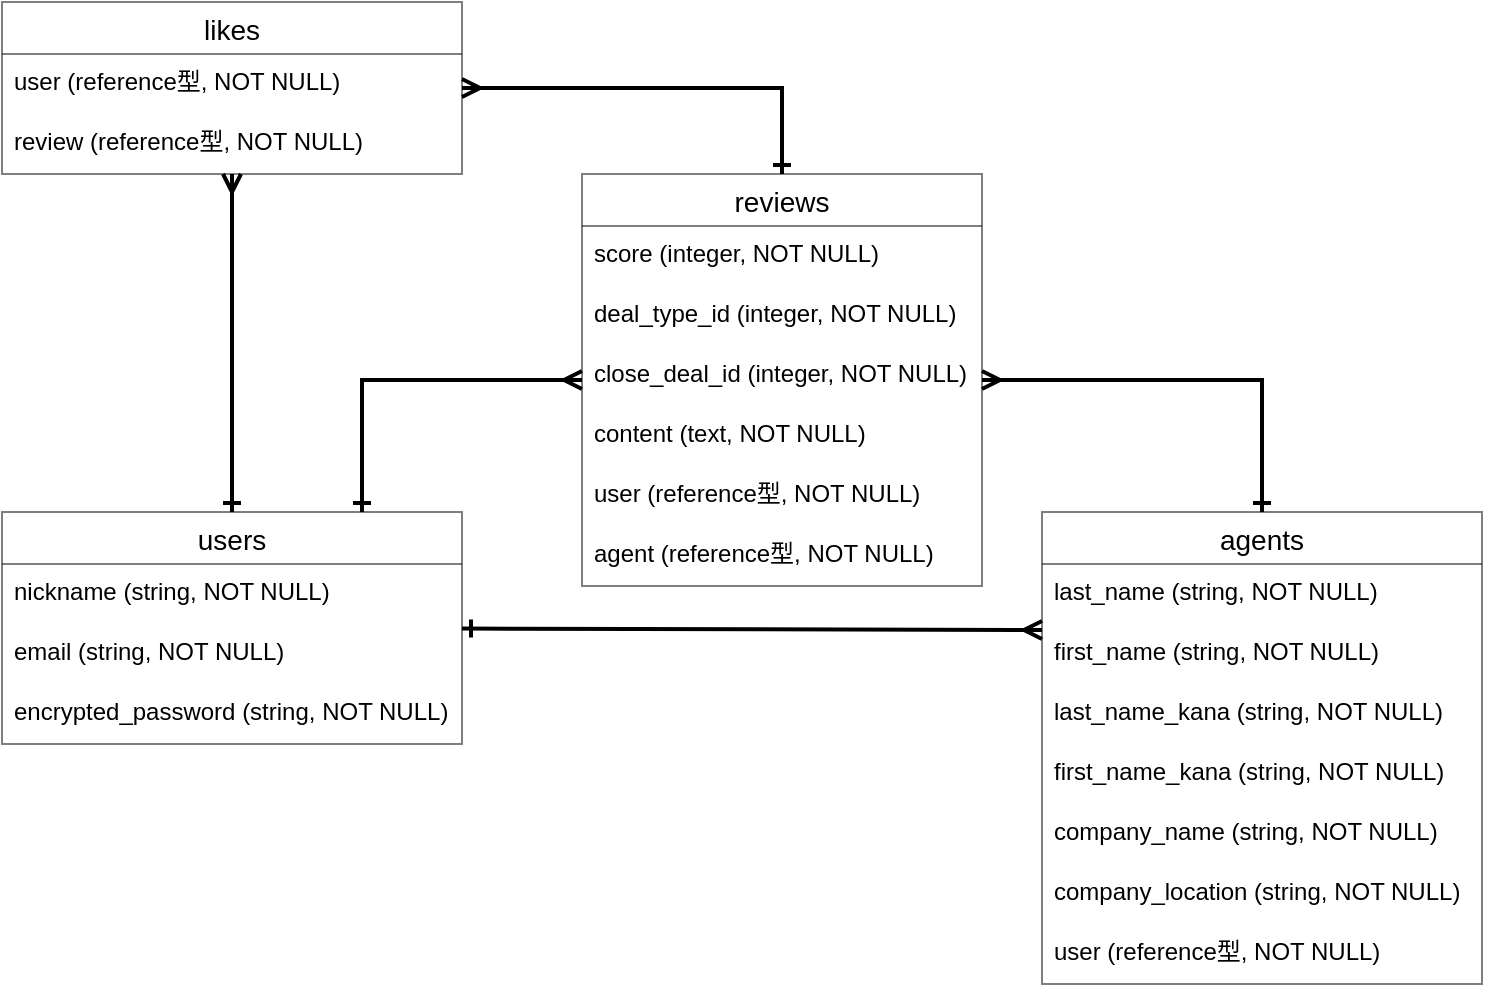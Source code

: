 <mxfile version="13.10.0" type="embed">
    <diagram id="CeVrCjMPzNWEjYutV0C8" name="Page-1">
        <mxGraphModel dx="1047" dy="692" grid="1" gridSize="10" guides="1" tooltips="1" connect="1" arrows="1" fold="1" page="1" pageScale="1" pageWidth="827" pageHeight="1169" math="0" shadow="0">
            <root>
                <mxCell id="0"/>
                <mxCell id="1" parent="0"/>
                <mxCell id="2" value="users" style="swimlane;fontStyle=0;childLayout=stackLayout;horizontal=1;startSize=26;horizontalStack=0;resizeParent=1;resizeParentMax=0;resizeLast=0;collapsible=1;marginBottom=0;align=center;fontSize=14;opacity=50;" parent="1" vertex="1">
                    <mxGeometry x="40" y="320" width="230" height="116" as="geometry"/>
                </mxCell>
                <mxCell id="3" value="nickname (string, NOT NULL)" style="text;spacingLeft=4;spacingRight=4;overflow=hidden;rotatable=0;points=[[0,0.5],[1,0.5]];portConstraint=eastwest;fontSize=12;opacity=50;" parent="2" vertex="1">
                    <mxGeometry y="26" width="230" height="30" as="geometry"/>
                </mxCell>
                <mxCell id="6" value="email (string, NOT NULL)" style="text;spacingLeft=4;spacingRight=4;overflow=hidden;rotatable=0;points=[[0,0.5],[1,0.5]];portConstraint=eastwest;fontSize=12;opacity=50;" parent="2" vertex="1">
                    <mxGeometry y="56" width="230" height="30" as="geometry"/>
                </mxCell>
                <mxCell id="4" value="encrypted_password (string, NOT NULL)" style="text;spacingLeft=4;spacingRight=4;overflow=hidden;rotatable=0;points=[[0,0.5],[1,0.5]];portConstraint=eastwest;fontSize=12;opacity=50;" parent="2" vertex="1">
                    <mxGeometry y="86" width="230" height="30" as="geometry"/>
                </mxCell>
                <mxCell id="8" value="reviews" style="swimlane;fontStyle=0;childLayout=stackLayout;horizontal=1;startSize=26;horizontalStack=0;resizeParent=1;resizeParentMax=0;resizeLast=0;collapsible=1;marginBottom=0;align=center;fontSize=14;opacity=50;" parent="1" vertex="1">
                    <mxGeometry x="330" y="151" width="200" height="206" as="geometry"/>
                </mxCell>
                <mxCell id="9" value="score (integer, NOT NULL)" style="text;spacingLeft=4;spacingRight=4;overflow=hidden;rotatable=0;points=[[0,0.5],[1,0.5]];portConstraint=eastwest;fontSize=12;opacity=50;" parent="8" vertex="1">
                    <mxGeometry y="26" width="200" height="30" as="geometry"/>
                </mxCell>
                <mxCell id="10" value="deal_type_id (integer, NOT NULL)" style="text;spacingLeft=4;spacingRight=4;overflow=hidden;rotatable=0;points=[[0,0.5],[1,0.5]];portConstraint=eastwest;fontSize=12;opacity=50;" parent="8" vertex="1">
                    <mxGeometry y="56" width="200" height="30" as="geometry"/>
                </mxCell>
                <mxCell id="12" value="close_deal_id (integer, NOT NULL)" style="text;spacingLeft=4;spacingRight=4;overflow=hidden;rotatable=0;points=[[0,0.5],[1,0.5]];portConstraint=eastwest;fontSize=12;opacity=50;" parent="8" vertex="1">
                    <mxGeometry y="86" width="200" height="30" as="geometry"/>
                </mxCell>
                <mxCell id="11" value="content (text, NOT NULL)" style="text;spacingLeft=4;spacingRight=4;overflow=hidden;rotatable=0;points=[[0,0.5],[1,0.5]];portConstraint=eastwest;fontSize=12;opacity=50;" parent="8" vertex="1">
                    <mxGeometry y="116" width="200" height="30" as="geometry"/>
                </mxCell>
                <mxCell id="13" value="user (reference型, NOT NULL)" style="text;spacingLeft=4;spacingRight=4;overflow=hidden;rotatable=0;points=[[0,0.5],[1,0.5]];portConstraint=eastwest;fontSize=12;opacity=50;" parent="8" vertex="1">
                    <mxGeometry y="146" width="200" height="30" as="geometry"/>
                </mxCell>
                <mxCell id="14" value="agent (reference型, NOT NULL)" style="text;spacingLeft=4;spacingRight=4;overflow=hidden;rotatable=0;points=[[0,0.5],[1,0.5]];portConstraint=eastwest;fontSize=12;opacity=50;" parent="8" vertex="1">
                    <mxGeometry y="176" width="200" height="30" as="geometry"/>
                </mxCell>
                <mxCell id="15" value="agents" style="swimlane;fontStyle=0;childLayout=stackLayout;horizontal=1;startSize=26;horizontalStack=0;resizeParent=1;resizeParentMax=0;resizeLast=0;collapsible=1;marginBottom=0;align=center;fontSize=14;opacity=50;" parent="1" vertex="1">
                    <mxGeometry x="560" y="320" width="220" height="236" as="geometry"/>
                </mxCell>
                <mxCell id="16" value="last_name (string, NOT NULL)" style="text;spacingLeft=4;spacingRight=4;overflow=hidden;rotatable=0;points=[[0,0.5],[1,0.5]];portConstraint=eastwest;fontSize=12;opacity=50;" parent="15" vertex="1">
                    <mxGeometry y="26" width="220" height="30" as="geometry"/>
                </mxCell>
                <mxCell id="22" value="first_name (string, NOT NULL)" style="text;spacingLeft=4;spacingRight=4;overflow=hidden;rotatable=0;points=[[0,0.5],[1,0.5]];portConstraint=eastwest;fontSize=12;opacity=50;" parent="15" vertex="1">
                    <mxGeometry y="56" width="220" height="30" as="geometry"/>
                </mxCell>
                <mxCell id="23" value="last_name_kana (string, NOT NULL)" style="text;spacingLeft=4;spacingRight=4;overflow=hidden;rotatable=0;points=[[0,0.5],[1,0.5]];portConstraint=eastwest;fontSize=12;opacity=50;" parent="15" vertex="1">
                    <mxGeometry y="86" width="220" height="30" as="geometry"/>
                </mxCell>
                <mxCell id="24" value="first_name_kana (string, NOT NULL)" style="text;spacingLeft=4;spacingRight=4;overflow=hidden;rotatable=0;points=[[0,0.5],[1,0.5]];portConstraint=eastwest;fontSize=12;opacity=50;" parent="15" vertex="1">
                    <mxGeometry y="116" width="220" height="30" as="geometry"/>
                </mxCell>
                <mxCell id="25" value="company_name (string, NOT NULL)" style="text;spacingLeft=4;spacingRight=4;overflow=hidden;rotatable=0;points=[[0,0.5],[1,0.5]];portConstraint=eastwest;fontSize=12;opacity=50;" parent="15" vertex="1">
                    <mxGeometry y="146" width="220" height="30" as="geometry"/>
                </mxCell>
                <mxCell id="26" value="company_location (string, NOT NULL)" style="text;spacingLeft=4;spacingRight=4;overflow=hidden;rotatable=0;points=[[0,0.5],[1,0.5]];portConstraint=eastwest;fontSize=12;opacity=50;" parent="15" vertex="1">
                    <mxGeometry y="176" width="220" height="30" as="geometry"/>
                </mxCell>
                <mxCell id="30" value="user (reference型, NOT NULL)" style="text;spacingLeft=4;spacingRight=4;overflow=hidden;rotatable=0;points=[[0,0.5],[1,0.5]];portConstraint=eastwest;fontSize=12;opacity=50;" parent="15" vertex="1">
                    <mxGeometry y="206" width="220" height="30" as="geometry"/>
                </mxCell>
                <mxCell id="28" value="" style="edgeStyle=elbowEdgeStyle;fontSize=12;html=1;endArrow=ERmany;startArrow=ERone;startFill=0;strokeWidth=2;rounded=0;" parent="1" source="2" target="8" edge="1">
                    <mxGeometry width="100" height="100" relative="1" as="geometry">
                        <mxPoint x="260" y="201" as="sourcePoint"/>
                        <mxPoint x="290" y="201" as="targetPoint"/>
                        <Array as="points">
                            <mxPoint x="220" y="254"/>
                        </Array>
                    </mxGeometry>
                </mxCell>
                <mxCell id="29" value="" style="edgeStyle=elbowEdgeStyle;fontSize=12;html=1;endArrow=ERone;startArrow=ERmany;startFill=0;endFill=0;strokeWidth=2;rounded=0;" parent="1" source="8" target="15" edge="1">
                    <mxGeometry width="100" height="100" relative="1" as="geometry">
                        <mxPoint x="330" y="451" as="sourcePoint"/>
                        <mxPoint x="720" y="220" as="targetPoint"/>
                        <Array as="points">
                            <mxPoint x="670" y="254"/>
                        </Array>
                    </mxGeometry>
                </mxCell>
                <mxCell id="31" value="" style="fontSize=12;html=1;endArrow=ERmany;startArrow=ERone;startFill=0;strokeWidth=2;rounded=0;" parent="1" source="2" edge="1">
                    <mxGeometry width="100" height="100" relative="1" as="geometry">
                        <mxPoint x="110" y="251" as="sourcePoint"/>
                        <mxPoint x="560" y="379" as="targetPoint"/>
                    </mxGeometry>
                </mxCell>
                <mxCell id="32" value="likes" style="swimlane;fontStyle=0;childLayout=stackLayout;horizontal=1;startSize=26;horizontalStack=0;resizeParent=1;resizeParentMax=0;resizeLast=0;collapsible=1;marginBottom=0;align=center;fontSize=14;opacity=50;" vertex="1" parent="1">
                    <mxGeometry x="40" y="65" width="230" height="86" as="geometry"/>
                </mxCell>
                <mxCell id="33" value="user (reference型, NOT NULL)" style="text;spacingLeft=4;spacingRight=4;overflow=hidden;rotatable=0;points=[[0,0.5],[1,0.5]];portConstraint=eastwest;fontSize=12;opacity=50;" vertex="1" parent="32">
                    <mxGeometry y="26" width="230" height="30" as="geometry"/>
                </mxCell>
                <mxCell id="34" value="review (reference型, NOT NULL)" style="text;spacingLeft=4;spacingRight=4;overflow=hidden;rotatable=0;points=[[0,0.5],[1,0.5]];portConstraint=eastwest;fontSize=12;opacity=50;" vertex="1" parent="32">
                    <mxGeometry y="56" width="230" height="30" as="geometry"/>
                </mxCell>
                <mxCell id="38" value="" style="edgeStyle=elbowEdgeStyle;fontSize=12;html=1;endArrow=ERone;startArrow=ERmany;startFill=0;strokeWidth=2;rounded=0;endFill=0;" edge="1" parent="1" source="32" target="8">
                    <mxGeometry width="100" height="100" relative="1" as="geometry">
                        <mxPoint x="300" y="60" as="sourcePoint"/>
                        <mxPoint x="270" y="254" as="targetPoint"/>
                        <Array as="points">
                            <mxPoint x="430" y="108"/>
                        </Array>
                    </mxGeometry>
                </mxCell>
                <mxCell id="39" value="" style="fontSize=12;html=1;endArrow=ERone;startArrow=ERmany;startFill=0;strokeWidth=2;rounded=1;endFill=0;" edge="1" parent="1" source="32" target="2">
                    <mxGeometry width="100" height="100" relative="1" as="geometry">
                        <mxPoint x="160" y="170" as="sourcePoint"/>
                        <mxPoint x="160" y="320" as="targetPoint"/>
                    </mxGeometry>
                </mxCell>
            </root>
        </mxGraphModel>
    </diagram>
</mxfile>